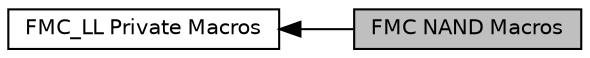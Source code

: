 digraph "FMC NAND Macros"
{
  edge [fontname="Helvetica",fontsize="10",labelfontname="Helvetica",labelfontsize="10"];
  node [fontname="Helvetica",fontsize="10",shape=record];
  rankdir=LR;
  Node1 [label="FMC_LL  Private Macros",height=0.2,width=0.4,color="black", fillcolor="white", style="filled",URL="$group___f_m_c___l_l___private___macros.html"];
  Node0 [label="FMC NAND Macros",height=0.2,width=0.4,color="black", fillcolor="grey75", style="filled", fontcolor="black"];
  Node1->Node0 [shape=plaintext, dir="back", style="solid"];
}
